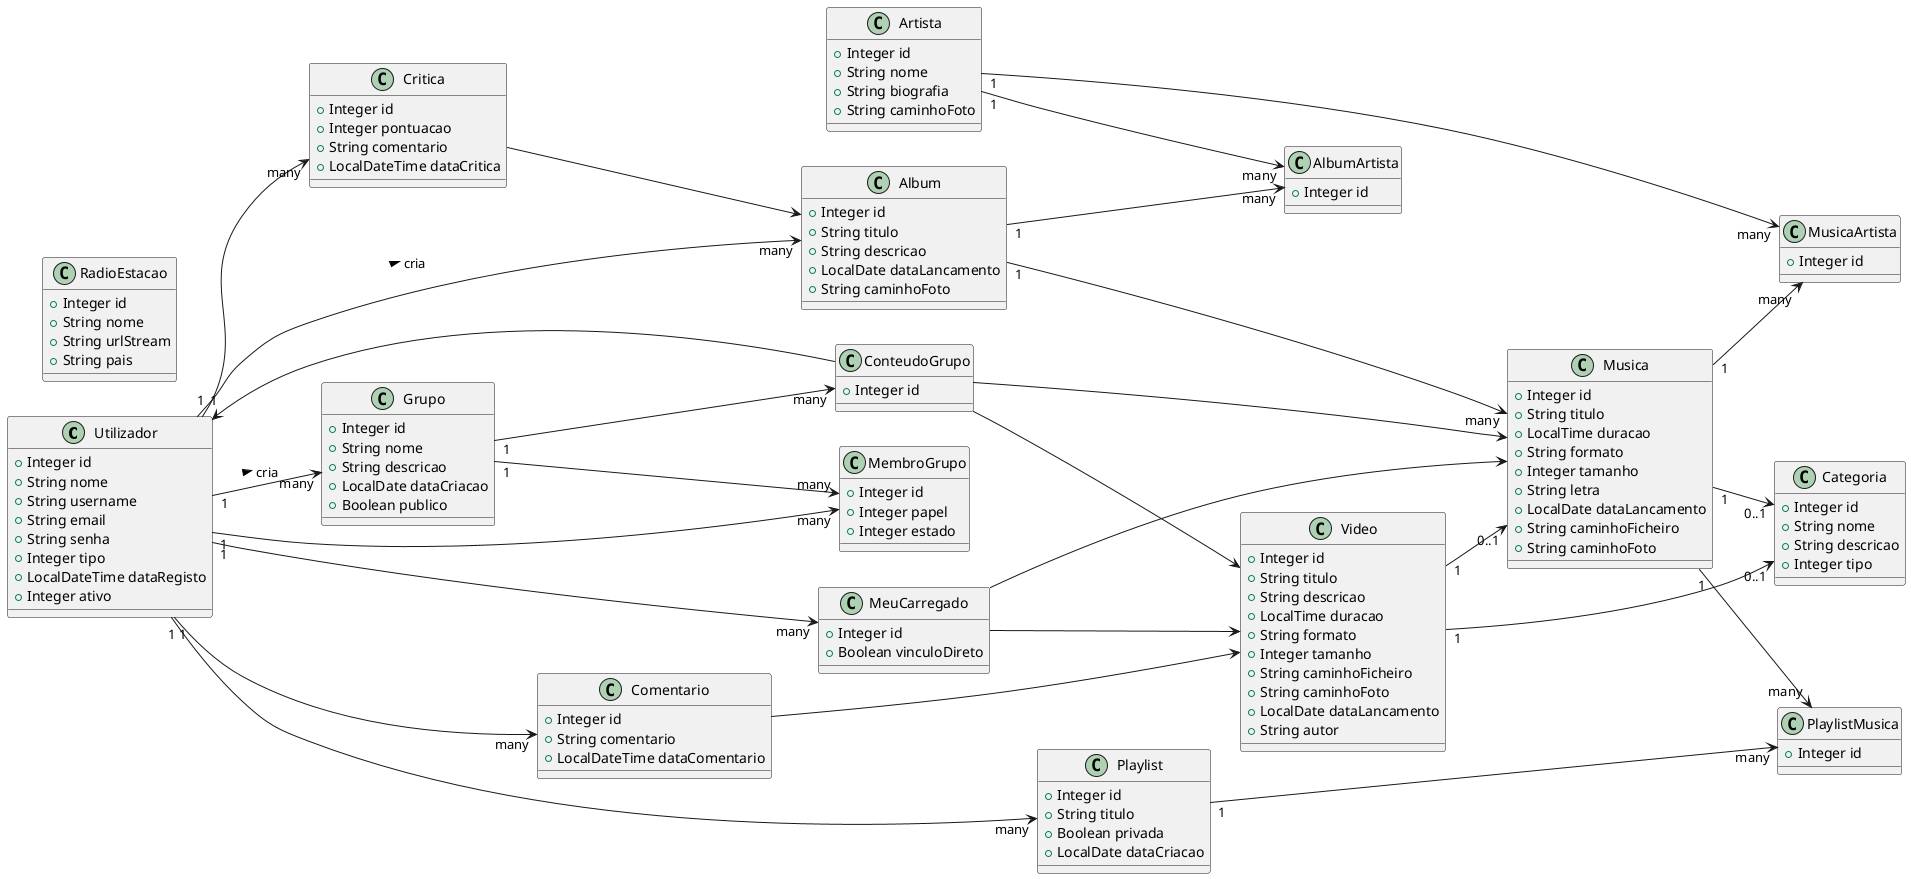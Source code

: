 @startuml
left to right direction
' === ENTIDADES PRINCIPAIS ===

class Utilizador {
  +Integer id
  +String nome
  +String username
  +String email
  +String senha
  +Integer tipo
  +LocalDateTime dataRegisto
  +Integer ativo
}

class Album {
  +Integer id
  +String titulo
  +String descricao
  +LocalDate dataLancamento
  +String caminhoFoto
}

class Artista {
  +Integer id
  +String nome
  +String biografia
  +String caminhoFoto
}

class AlbumArtista {
  +Integer id
}

class Musica {
  +Integer id
  +String titulo
  +LocalTime duracao
  +String formato
  +Integer tamanho
  +String letra
  +LocalDate dataLancamento
  +String caminhoFicheiro
  +String caminhoFoto
}

class MusicaArtista {
  +Integer id
}

class Categoria {
  +Integer id
  +String nome
  +String descricao
  +Integer tipo
}

class Video {
  +Integer id
  +String titulo
  +String descricao
  +LocalTime duracao
  +String formato
  +Integer tamanho
  +String caminhoFicheiro
  +String caminhoFoto
  +LocalDate dataLancamento
  +String autor
}

class Playlist {
  +Integer id
  +String titulo
  +Boolean privada
  +LocalDate dataCriacao
}

class PlaylistMusica {
  +Integer id
}

class Grupo {
  +Integer id
  +String nome
  +String descricao
  +LocalDate dataCriacao
  +Boolean publico
}

class ConteudoGrupo {
  +Integer id
}

class MembroGrupo {
  +Integer id
  +Integer papel
  +Integer estado
}

class MeuCarregado {
  +Integer id
  +Boolean vinculoDireto
}

class Comentario {
  +Integer id
  +String comentario
  +LocalDateTime dataComentario
}

class Critica {
  +Integer id
  +Integer pontuacao
  +String comentario
  +LocalDateTime dataCritica
}



class RadioEstacao {
  +Integer id
  +String nome
  +String urlStream
  +String pais
}

' === RELACIONAMENTOS ===

Utilizador "1" --> "many" Album : cria >
Album "1" --> "many" AlbumArtista
Artista "1" --> "many" AlbumArtista

Musica "1" --> "many" MusicaArtista
Artista "1" --> "many" MusicaArtista

Album "1" --> "many" Musica
Musica "1" --> "0..1" Categoria

Video "1" --> "0..1" Categoria
Video "1" --> "0..1" Musica

Playlist "1" --> "many" PlaylistMusica
Musica "1" --> "many" PlaylistMusica

Utilizador "1" --> "many" Playlist

Utilizador "1" --> "many" Grupo : cria >
Utilizador "1" --> "many" MembroGrupo
Grupo "1" --> "many" MembroGrupo

Grupo "1" --> "many" ConteudoGrupo
ConteudoGrupo --> Musica
ConteudoGrupo --> Video
ConteudoGrupo --> Utilizador

Utilizador "1" --> "many" Comentario
Comentario --> Video

Utilizador "1" --> "many" Critica
Critica --> Album


Utilizador "1" --> "many" MeuCarregado
MeuCarregado --> Musica
MeuCarregado --> Video

@enduml

